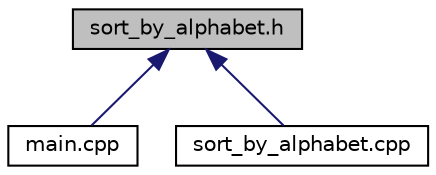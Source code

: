 digraph "sort_by_alphabet.h"
{
 // LATEX_PDF_SIZE
  edge [fontname="Helvetica",fontsize="10",labelfontname="Helvetica",labelfontsize="10"];
  node [fontname="Helvetica",fontsize="10",shape=record];
  Node1 [label="sort_by_alphabet.h",height=0.2,width=0.4,color="black", fillcolor="grey75", style="filled", fontcolor="black",tooltip="The header file which consist of functions of loading and uploading files, sorting text...."];
  Node1 -> Node2 [dir="back",color="midnightblue",fontsize="10",style="solid",fontname="Helvetica"];
  Node2 [label="main.cpp",height=0.2,width=0.4,color="black", fillcolor="white", style="filled",URL="$main_8cpp.html",tooltip=" "];
  Node1 -> Node3 [dir="back",color="midnightblue",fontsize="10",style="solid",fontname="Helvetica"];
  Node3 [label="sort_by_alphabet.cpp",height=0.2,width=0.4,color="black", fillcolor="white", style="filled",URL="$sort__by__alphabet_8cpp.html",tooltip=" "];
}
